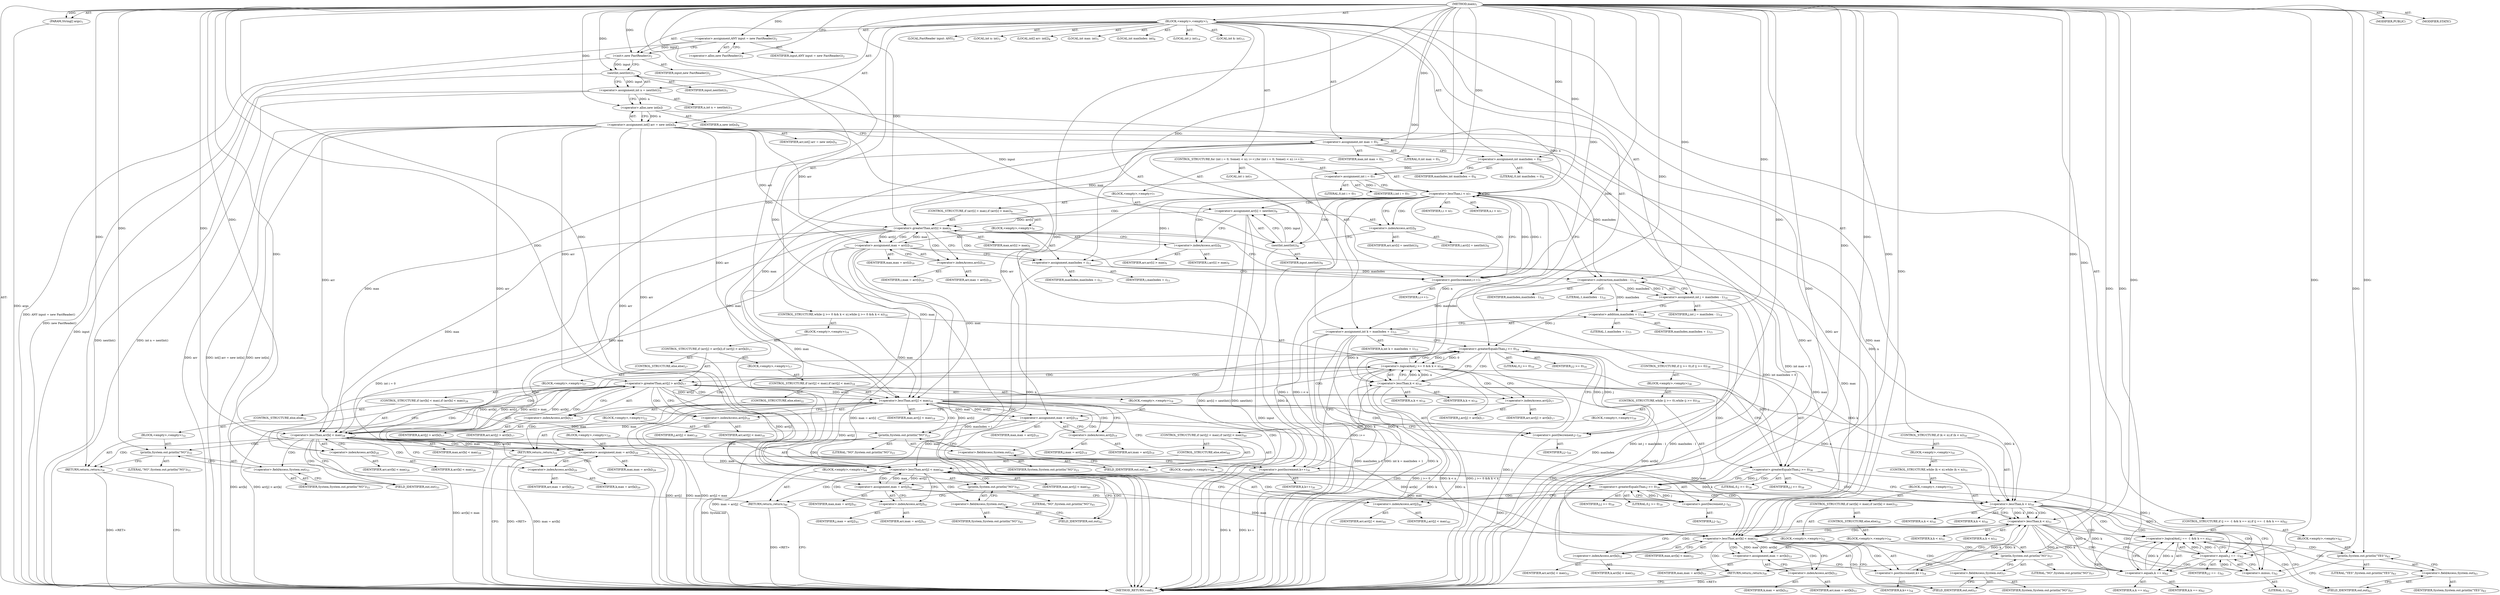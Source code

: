 digraph "main" {  
"19" [label = <(METHOD,main)<SUB>1</SUB>> ]
"20" [label = <(PARAM,String[] args)<SUB>1</SUB>> ]
"21" [label = <(BLOCK,&lt;empty&gt;,&lt;empty&gt;)<SUB>1</SUB>> ]
"4" [label = <(LOCAL,FastReader input: ANY)<SUB>2</SUB>> ]
"22" [label = <(&lt;operator&gt;.assignment,ANY input = new FastReader())<SUB>2</SUB>> ]
"23" [label = <(IDENTIFIER,input,ANY input = new FastReader())<SUB>2</SUB>> ]
"24" [label = <(&lt;operator&gt;.alloc,new FastReader())<SUB>2</SUB>> ]
"25" [label = <(&lt;init&gt;,new FastReader())<SUB>2</SUB>> ]
"3" [label = <(IDENTIFIER,input,new FastReader())<SUB>2</SUB>> ]
"26" [label = <(LOCAL,int n: int)<SUB>3</SUB>> ]
"27" [label = <(&lt;operator&gt;.assignment,int n = nextInt())<SUB>3</SUB>> ]
"28" [label = <(IDENTIFIER,n,int n = nextInt())<SUB>3</SUB>> ]
"29" [label = <(nextInt,nextInt())<SUB>3</SUB>> ]
"30" [label = <(IDENTIFIER,input,nextInt())<SUB>3</SUB>> ]
"31" [label = <(LOCAL,int[] arr: int[])<SUB>4</SUB>> ]
"32" [label = <(&lt;operator&gt;.assignment,int[] arr = new int[n])<SUB>4</SUB>> ]
"33" [label = <(IDENTIFIER,arr,int[] arr = new int[n])<SUB>4</SUB>> ]
"34" [label = <(&lt;operator&gt;.alloc,new int[n])> ]
"35" [label = <(IDENTIFIER,n,new int[n])<SUB>4</SUB>> ]
"36" [label = <(LOCAL,int max: int)<SUB>5</SUB>> ]
"37" [label = <(&lt;operator&gt;.assignment,int max = 0)<SUB>5</SUB>> ]
"38" [label = <(IDENTIFIER,max,int max = 0)<SUB>5</SUB>> ]
"39" [label = <(LITERAL,0,int max = 0)<SUB>5</SUB>> ]
"40" [label = <(LOCAL,int maxIndex: int)<SUB>6</SUB>> ]
"41" [label = <(&lt;operator&gt;.assignment,int maxIndex = 0)<SUB>6</SUB>> ]
"42" [label = <(IDENTIFIER,maxIndex,int maxIndex = 0)<SUB>6</SUB>> ]
"43" [label = <(LITERAL,0,int maxIndex = 0)<SUB>6</SUB>> ]
"44" [label = <(CONTROL_STRUCTURE,for (int i = 0; Some(i &lt; n); i++),for (int i = 0; Some(i &lt; n); i++))<SUB>7</SUB>> ]
"45" [label = <(LOCAL,int i: int)<SUB>7</SUB>> ]
"46" [label = <(&lt;operator&gt;.assignment,int i = 0)<SUB>7</SUB>> ]
"47" [label = <(IDENTIFIER,i,int i = 0)<SUB>7</SUB>> ]
"48" [label = <(LITERAL,0,int i = 0)<SUB>7</SUB>> ]
"49" [label = <(&lt;operator&gt;.lessThan,i &lt; n)<SUB>7</SUB>> ]
"50" [label = <(IDENTIFIER,i,i &lt; n)<SUB>7</SUB>> ]
"51" [label = <(IDENTIFIER,n,i &lt; n)<SUB>7</SUB>> ]
"52" [label = <(&lt;operator&gt;.postIncrement,i++)<SUB>7</SUB>> ]
"53" [label = <(IDENTIFIER,i,i++)<SUB>7</SUB>> ]
"54" [label = <(BLOCK,&lt;empty&gt;,&lt;empty&gt;)<SUB>7</SUB>> ]
"55" [label = <(&lt;operator&gt;.assignment,arr[i] = nextInt())<SUB>8</SUB>> ]
"56" [label = <(&lt;operator&gt;.indexAccess,arr[i])<SUB>8</SUB>> ]
"57" [label = <(IDENTIFIER,arr,arr[i] = nextInt())<SUB>8</SUB>> ]
"58" [label = <(IDENTIFIER,i,arr[i] = nextInt())<SUB>8</SUB>> ]
"59" [label = <(nextInt,nextInt())<SUB>8</SUB>> ]
"60" [label = <(IDENTIFIER,input,nextInt())<SUB>8</SUB>> ]
"61" [label = <(CONTROL_STRUCTURE,if (arr[i] &gt; max),if (arr[i] &gt; max))<SUB>9</SUB>> ]
"62" [label = <(&lt;operator&gt;.greaterThan,arr[i] &gt; max)<SUB>9</SUB>> ]
"63" [label = <(&lt;operator&gt;.indexAccess,arr[i])<SUB>9</SUB>> ]
"64" [label = <(IDENTIFIER,arr,arr[i] &gt; max)<SUB>9</SUB>> ]
"65" [label = <(IDENTIFIER,i,arr[i] &gt; max)<SUB>9</SUB>> ]
"66" [label = <(IDENTIFIER,max,arr[i] &gt; max)<SUB>9</SUB>> ]
"67" [label = <(BLOCK,&lt;empty&gt;,&lt;empty&gt;)<SUB>9</SUB>> ]
"68" [label = <(&lt;operator&gt;.assignment,max = arr[i])<SUB>10</SUB>> ]
"69" [label = <(IDENTIFIER,max,max = arr[i])<SUB>10</SUB>> ]
"70" [label = <(&lt;operator&gt;.indexAccess,arr[i])<SUB>10</SUB>> ]
"71" [label = <(IDENTIFIER,arr,max = arr[i])<SUB>10</SUB>> ]
"72" [label = <(IDENTIFIER,i,max = arr[i])<SUB>10</SUB>> ]
"73" [label = <(&lt;operator&gt;.assignment,maxIndex = i)<SUB>11</SUB>> ]
"74" [label = <(IDENTIFIER,maxIndex,maxIndex = i)<SUB>11</SUB>> ]
"75" [label = <(IDENTIFIER,i,maxIndex = i)<SUB>11</SUB>> ]
"76" [label = <(LOCAL,int j: int)<SUB>14</SUB>> ]
"77" [label = <(&lt;operator&gt;.assignment,int j = maxIndex - 1)<SUB>14</SUB>> ]
"78" [label = <(IDENTIFIER,j,int j = maxIndex - 1)<SUB>14</SUB>> ]
"79" [label = <(&lt;operator&gt;.subtraction,maxIndex - 1)<SUB>14</SUB>> ]
"80" [label = <(IDENTIFIER,maxIndex,maxIndex - 1)<SUB>14</SUB>> ]
"81" [label = <(LITERAL,1,maxIndex - 1)<SUB>14</SUB>> ]
"82" [label = <(LOCAL,int k: int)<SUB>15</SUB>> ]
"83" [label = <(&lt;operator&gt;.assignment,int k = maxIndex + 1)<SUB>15</SUB>> ]
"84" [label = <(IDENTIFIER,k,int k = maxIndex + 1)<SUB>15</SUB>> ]
"85" [label = <(&lt;operator&gt;.addition,maxIndex + 1)<SUB>15</SUB>> ]
"86" [label = <(IDENTIFIER,maxIndex,maxIndex + 1)<SUB>15</SUB>> ]
"87" [label = <(LITERAL,1,maxIndex + 1)<SUB>15</SUB>> ]
"88" [label = <(CONTROL_STRUCTURE,while (j &gt;= 0 &amp;&amp; k &lt; n),while (j &gt;= 0 &amp;&amp; k &lt; n))<SUB>16</SUB>> ]
"89" [label = <(&lt;operator&gt;.logicalAnd,j &gt;= 0 &amp;&amp; k &lt; n)<SUB>16</SUB>> ]
"90" [label = <(&lt;operator&gt;.greaterEqualsThan,j &gt;= 0)<SUB>16</SUB>> ]
"91" [label = <(IDENTIFIER,j,j &gt;= 0)<SUB>16</SUB>> ]
"92" [label = <(LITERAL,0,j &gt;= 0)<SUB>16</SUB>> ]
"93" [label = <(&lt;operator&gt;.lessThan,k &lt; n)<SUB>16</SUB>> ]
"94" [label = <(IDENTIFIER,k,k &lt; n)<SUB>16</SUB>> ]
"95" [label = <(IDENTIFIER,n,k &lt; n)<SUB>16</SUB>> ]
"96" [label = <(BLOCK,&lt;empty&gt;,&lt;empty&gt;)<SUB>16</SUB>> ]
"97" [label = <(CONTROL_STRUCTURE,if (arr[j] &gt; arr[k]),if (arr[j] &gt; arr[k]))<SUB>17</SUB>> ]
"98" [label = <(&lt;operator&gt;.greaterThan,arr[j] &gt; arr[k])<SUB>17</SUB>> ]
"99" [label = <(&lt;operator&gt;.indexAccess,arr[j])<SUB>17</SUB>> ]
"100" [label = <(IDENTIFIER,arr,arr[j] &gt; arr[k])<SUB>17</SUB>> ]
"101" [label = <(IDENTIFIER,j,arr[j] &gt; arr[k])<SUB>17</SUB>> ]
"102" [label = <(&lt;operator&gt;.indexAccess,arr[k])<SUB>17</SUB>> ]
"103" [label = <(IDENTIFIER,arr,arr[j] &gt; arr[k])<SUB>17</SUB>> ]
"104" [label = <(IDENTIFIER,k,arr[j] &gt; arr[k])<SUB>17</SUB>> ]
"105" [label = <(BLOCK,&lt;empty&gt;,&lt;empty&gt;)<SUB>17</SUB>> ]
"106" [label = <(CONTROL_STRUCTURE,if (arr[j] &lt; max),if (arr[j] &lt; max))<SUB>18</SUB>> ]
"107" [label = <(&lt;operator&gt;.lessThan,arr[j] &lt; max)<SUB>18</SUB>> ]
"108" [label = <(&lt;operator&gt;.indexAccess,arr[j])<SUB>18</SUB>> ]
"109" [label = <(IDENTIFIER,arr,arr[j] &lt; max)<SUB>18</SUB>> ]
"110" [label = <(IDENTIFIER,j,arr[j] &lt; max)<SUB>18</SUB>> ]
"111" [label = <(IDENTIFIER,max,arr[j] &lt; max)<SUB>18</SUB>> ]
"112" [label = <(BLOCK,&lt;empty&gt;,&lt;empty&gt;)<SUB>18</SUB>> ]
"113" [label = <(&lt;operator&gt;.assignment,max = arr[j])<SUB>19</SUB>> ]
"114" [label = <(IDENTIFIER,max,max = arr[j])<SUB>19</SUB>> ]
"115" [label = <(&lt;operator&gt;.indexAccess,arr[j])<SUB>19</SUB>> ]
"116" [label = <(IDENTIFIER,arr,max = arr[j])<SUB>19</SUB>> ]
"117" [label = <(IDENTIFIER,j,max = arr[j])<SUB>19</SUB>> ]
"118" [label = <(&lt;operator&gt;.postDecrement,j--)<SUB>20</SUB>> ]
"119" [label = <(IDENTIFIER,j,j--)<SUB>20</SUB>> ]
"120" [label = <(CONTROL_STRUCTURE,else,else)<SUB>22</SUB>> ]
"121" [label = <(BLOCK,&lt;empty&gt;,&lt;empty&gt;)<SUB>22</SUB>> ]
"122" [label = <(println,System.out.println(&quot;NO&quot;))<SUB>23</SUB>> ]
"123" [label = <(&lt;operator&gt;.fieldAccess,System.out)<SUB>23</SUB>> ]
"124" [label = <(IDENTIFIER,System,System.out.println(&quot;NO&quot;))<SUB>23</SUB>> ]
"125" [label = <(FIELD_IDENTIFIER,out,out)<SUB>23</SUB>> ]
"126" [label = <(LITERAL,&quot;NO&quot;,System.out.println(&quot;NO&quot;))<SUB>23</SUB>> ]
"127" [label = <(RETURN,return;,return;)<SUB>24</SUB>> ]
"128" [label = <(CONTROL_STRUCTURE,else,else)<SUB>27</SUB>> ]
"129" [label = <(BLOCK,&lt;empty&gt;,&lt;empty&gt;)<SUB>27</SUB>> ]
"130" [label = <(CONTROL_STRUCTURE,if (arr[k] &lt; max),if (arr[k] &lt; max))<SUB>28</SUB>> ]
"131" [label = <(&lt;operator&gt;.lessThan,arr[k] &lt; max)<SUB>28</SUB>> ]
"132" [label = <(&lt;operator&gt;.indexAccess,arr[k])<SUB>28</SUB>> ]
"133" [label = <(IDENTIFIER,arr,arr[k] &lt; max)<SUB>28</SUB>> ]
"134" [label = <(IDENTIFIER,k,arr[k] &lt; max)<SUB>28</SUB>> ]
"135" [label = <(IDENTIFIER,max,arr[k] &lt; max)<SUB>28</SUB>> ]
"136" [label = <(BLOCK,&lt;empty&gt;,&lt;empty&gt;)<SUB>28</SUB>> ]
"137" [label = <(&lt;operator&gt;.assignment,max = arr[k])<SUB>29</SUB>> ]
"138" [label = <(IDENTIFIER,max,max = arr[k])<SUB>29</SUB>> ]
"139" [label = <(&lt;operator&gt;.indexAccess,arr[k])<SUB>29</SUB>> ]
"140" [label = <(IDENTIFIER,arr,max = arr[k])<SUB>29</SUB>> ]
"141" [label = <(IDENTIFIER,k,max = arr[k])<SUB>29</SUB>> ]
"142" [label = <(&lt;operator&gt;.postIncrement,k++)<SUB>30</SUB>> ]
"143" [label = <(IDENTIFIER,k,k++)<SUB>30</SUB>> ]
"144" [label = <(CONTROL_STRUCTURE,else,else)<SUB>32</SUB>> ]
"145" [label = <(BLOCK,&lt;empty&gt;,&lt;empty&gt;)<SUB>32</SUB>> ]
"146" [label = <(println,System.out.println(&quot;NO&quot;))<SUB>33</SUB>> ]
"147" [label = <(&lt;operator&gt;.fieldAccess,System.out)<SUB>33</SUB>> ]
"148" [label = <(IDENTIFIER,System,System.out.println(&quot;NO&quot;))<SUB>33</SUB>> ]
"149" [label = <(FIELD_IDENTIFIER,out,out)<SUB>33</SUB>> ]
"150" [label = <(LITERAL,&quot;NO&quot;,System.out.println(&quot;NO&quot;))<SUB>33</SUB>> ]
"151" [label = <(RETURN,return;,return;)<SUB>34</SUB>> ]
"152" [label = <(CONTROL_STRUCTURE,if (j &gt;= 0),if (j &gt;= 0))<SUB>38</SUB>> ]
"153" [label = <(&lt;operator&gt;.greaterEqualsThan,j &gt;= 0)<SUB>38</SUB>> ]
"154" [label = <(IDENTIFIER,j,j &gt;= 0)<SUB>38</SUB>> ]
"155" [label = <(LITERAL,0,j &gt;= 0)<SUB>38</SUB>> ]
"156" [label = <(BLOCK,&lt;empty&gt;,&lt;empty&gt;)<SUB>38</SUB>> ]
"157" [label = <(CONTROL_STRUCTURE,while (j &gt;= 0),while (j &gt;= 0))<SUB>39</SUB>> ]
"158" [label = <(&lt;operator&gt;.greaterEqualsThan,j &gt;= 0)<SUB>39</SUB>> ]
"159" [label = <(IDENTIFIER,j,j &gt;= 0)<SUB>39</SUB>> ]
"160" [label = <(LITERAL,0,j &gt;= 0)<SUB>39</SUB>> ]
"161" [label = <(BLOCK,&lt;empty&gt;,&lt;empty&gt;)<SUB>39</SUB>> ]
"162" [label = <(CONTROL_STRUCTURE,if (arr[j] &lt; max),if (arr[j] &lt; max))<SUB>40</SUB>> ]
"163" [label = <(&lt;operator&gt;.lessThan,arr[j] &lt; max)<SUB>40</SUB>> ]
"164" [label = <(&lt;operator&gt;.indexAccess,arr[j])<SUB>40</SUB>> ]
"165" [label = <(IDENTIFIER,arr,arr[j] &lt; max)<SUB>40</SUB>> ]
"166" [label = <(IDENTIFIER,j,arr[j] &lt; max)<SUB>40</SUB>> ]
"167" [label = <(IDENTIFIER,max,arr[j] &lt; max)<SUB>40</SUB>> ]
"168" [label = <(BLOCK,&lt;empty&gt;,&lt;empty&gt;)<SUB>40</SUB>> ]
"169" [label = <(&lt;operator&gt;.assignment,max = arr[j])<SUB>41</SUB>> ]
"170" [label = <(IDENTIFIER,max,max = arr[j])<SUB>41</SUB>> ]
"171" [label = <(&lt;operator&gt;.indexAccess,arr[j])<SUB>41</SUB>> ]
"172" [label = <(IDENTIFIER,arr,max = arr[j])<SUB>41</SUB>> ]
"173" [label = <(IDENTIFIER,j,max = arr[j])<SUB>41</SUB>> ]
"174" [label = <(&lt;operator&gt;.postDecrement,j--)<SUB>42</SUB>> ]
"175" [label = <(IDENTIFIER,j,j--)<SUB>42</SUB>> ]
"176" [label = <(CONTROL_STRUCTURE,else,else)<SUB>44</SUB>> ]
"177" [label = <(BLOCK,&lt;empty&gt;,&lt;empty&gt;)<SUB>44</SUB>> ]
"178" [label = <(println,System.out.println(&quot;NO&quot;))<SUB>45</SUB>> ]
"179" [label = <(&lt;operator&gt;.fieldAccess,System.out)<SUB>45</SUB>> ]
"180" [label = <(IDENTIFIER,System,System.out.println(&quot;NO&quot;))<SUB>45</SUB>> ]
"181" [label = <(FIELD_IDENTIFIER,out,out)<SUB>45</SUB>> ]
"182" [label = <(LITERAL,&quot;NO&quot;,System.out.println(&quot;NO&quot;))<SUB>45</SUB>> ]
"183" [label = <(RETURN,return;,return;)<SUB>46</SUB>> ]
"184" [label = <(CONTROL_STRUCTURE,if (k &lt; n),if (k &lt; n))<SUB>50</SUB>> ]
"185" [label = <(&lt;operator&gt;.lessThan,k &lt; n)<SUB>50</SUB>> ]
"186" [label = <(IDENTIFIER,k,k &lt; n)<SUB>50</SUB>> ]
"187" [label = <(IDENTIFIER,n,k &lt; n)<SUB>50</SUB>> ]
"188" [label = <(BLOCK,&lt;empty&gt;,&lt;empty&gt;)<SUB>50</SUB>> ]
"189" [label = <(CONTROL_STRUCTURE,while (k &lt; n),while (k &lt; n))<SUB>51</SUB>> ]
"190" [label = <(&lt;operator&gt;.lessThan,k &lt; n)<SUB>51</SUB>> ]
"191" [label = <(IDENTIFIER,k,k &lt; n)<SUB>51</SUB>> ]
"192" [label = <(IDENTIFIER,n,k &lt; n)<SUB>51</SUB>> ]
"193" [label = <(BLOCK,&lt;empty&gt;,&lt;empty&gt;)<SUB>51</SUB>> ]
"194" [label = <(CONTROL_STRUCTURE,if (arr[k] &lt; max),if (arr[k] &lt; max))<SUB>52</SUB>> ]
"195" [label = <(&lt;operator&gt;.lessThan,arr[k] &lt; max)<SUB>52</SUB>> ]
"196" [label = <(&lt;operator&gt;.indexAccess,arr[k])<SUB>52</SUB>> ]
"197" [label = <(IDENTIFIER,arr,arr[k] &lt; max)<SUB>52</SUB>> ]
"198" [label = <(IDENTIFIER,k,arr[k] &lt; max)<SUB>52</SUB>> ]
"199" [label = <(IDENTIFIER,max,arr[k] &lt; max)<SUB>52</SUB>> ]
"200" [label = <(BLOCK,&lt;empty&gt;,&lt;empty&gt;)<SUB>52</SUB>> ]
"201" [label = <(&lt;operator&gt;.assignment,max = arr[k])<SUB>53</SUB>> ]
"202" [label = <(IDENTIFIER,max,max = arr[k])<SUB>53</SUB>> ]
"203" [label = <(&lt;operator&gt;.indexAccess,arr[k])<SUB>53</SUB>> ]
"204" [label = <(IDENTIFIER,arr,max = arr[k])<SUB>53</SUB>> ]
"205" [label = <(IDENTIFIER,k,max = arr[k])<SUB>53</SUB>> ]
"206" [label = <(&lt;operator&gt;.postIncrement,k++)<SUB>54</SUB>> ]
"207" [label = <(IDENTIFIER,k,k++)<SUB>54</SUB>> ]
"208" [label = <(CONTROL_STRUCTURE,else,else)<SUB>56</SUB>> ]
"209" [label = <(BLOCK,&lt;empty&gt;,&lt;empty&gt;)<SUB>56</SUB>> ]
"210" [label = <(println,System.out.println(&quot;NO&quot;))<SUB>57</SUB>> ]
"211" [label = <(&lt;operator&gt;.fieldAccess,System.out)<SUB>57</SUB>> ]
"212" [label = <(IDENTIFIER,System,System.out.println(&quot;NO&quot;))<SUB>57</SUB>> ]
"213" [label = <(FIELD_IDENTIFIER,out,out)<SUB>57</SUB>> ]
"214" [label = <(LITERAL,&quot;NO&quot;,System.out.println(&quot;NO&quot;))<SUB>57</SUB>> ]
"215" [label = <(RETURN,return;,return;)<SUB>58</SUB>> ]
"216" [label = <(CONTROL_STRUCTURE,if (j == -1 &amp;&amp; k == n),if (j == -1 &amp;&amp; k == n))<SUB>62</SUB>> ]
"217" [label = <(&lt;operator&gt;.logicalAnd,j == -1 &amp;&amp; k == n)<SUB>62</SUB>> ]
"218" [label = <(&lt;operator&gt;.equals,j == -1)<SUB>62</SUB>> ]
"219" [label = <(IDENTIFIER,j,j == -1)<SUB>62</SUB>> ]
"220" [label = <(&lt;operator&gt;.minus,-1)<SUB>62</SUB>> ]
"221" [label = <(LITERAL,1,-1)<SUB>62</SUB>> ]
"222" [label = <(&lt;operator&gt;.equals,k == n)<SUB>62</SUB>> ]
"223" [label = <(IDENTIFIER,k,k == n)<SUB>62</SUB>> ]
"224" [label = <(IDENTIFIER,n,k == n)<SUB>62</SUB>> ]
"225" [label = <(BLOCK,&lt;empty&gt;,&lt;empty&gt;)<SUB>62</SUB>> ]
"226" [label = <(println,System.out.println(&quot;YES&quot;))<SUB>63</SUB>> ]
"227" [label = <(&lt;operator&gt;.fieldAccess,System.out)<SUB>63</SUB>> ]
"228" [label = <(IDENTIFIER,System,System.out.println(&quot;YES&quot;))<SUB>63</SUB>> ]
"229" [label = <(FIELD_IDENTIFIER,out,out)<SUB>63</SUB>> ]
"230" [label = <(LITERAL,&quot;YES&quot;,System.out.println(&quot;YES&quot;))<SUB>63</SUB>> ]
"231" [label = <(MODIFIER,PUBLIC)> ]
"232" [label = <(MODIFIER,STATIC)> ]
"233" [label = <(METHOD_RETURN,void)<SUB>1</SUB>> ]
  "19" -> "20"  [ label = "AST: "] 
  "19" -> "21"  [ label = "AST: "] 
  "19" -> "231"  [ label = "AST: "] 
  "19" -> "232"  [ label = "AST: "] 
  "19" -> "233"  [ label = "AST: "] 
  "21" -> "4"  [ label = "AST: "] 
  "21" -> "22"  [ label = "AST: "] 
  "21" -> "25"  [ label = "AST: "] 
  "21" -> "26"  [ label = "AST: "] 
  "21" -> "27"  [ label = "AST: "] 
  "21" -> "31"  [ label = "AST: "] 
  "21" -> "32"  [ label = "AST: "] 
  "21" -> "36"  [ label = "AST: "] 
  "21" -> "37"  [ label = "AST: "] 
  "21" -> "40"  [ label = "AST: "] 
  "21" -> "41"  [ label = "AST: "] 
  "21" -> "44"  [ label = "AST: "] 
  "21" -> "76"  [ label = "AST: "] 
  "21" -> "77"  [ label = "AST: "] 
  "21" -> "82"  [ label = "AST: "] 
  "21" -> "83"  [ label = "AST: "] 
  "21" -> "88"  [ label = "AST: "] 
  "21" -> "152"  [ label = "AST: "] 
  "21" -> "184"  [ label = "AST: "] 
  "21" -> "216"  [ label = "AST: "] 
  "22" -> "23"  [ label = "AST: "] 
  "22" -> "24"  [ label = "AST: "] 
  "25" -> "3"  [ label = "AST: "] 
  "27" -> "28"  [ label = "AST: "] 
  "27" -> "29"  [ label = "AST: "] 
  "29" -> "30"  [ label = "AST: "] 
  "32" -> "33"  [ label = "AST: "] 
  "32" -> "34"  [ label = "AST: "] 
  "34" -> "35"  [ label = "AST: "] 
  "37" -> "38"  [ label = "AST: "] 
  "37" -> "39"  [ label = "AST: "] 
  "41" -> "42"  [ label = "AST: "] 
  "41" -> "43"  [ label = "AST: "] 
  "44" -> "45"  [ label = "AST: "] 
  "44" -> "46"  [ label = "AST: "] 
  "44" -> "49"  [ label = "AST: "] 
  "44" -> "52"  [ label = "AST: "] 
  "44" -> "54"  [ label = "AST: "] 
  "46" -> "47"  [ label = "AST: "] 
  "46" -> "48"  [ label = "AST: "] 
  "49" -> "50"  [ label = "AST: "] 
  "49" -> "51"  [ label = "AST: "] 
  "52" -> "53"  [ label = "AST: "] 
  "54" -> "55"  [ label = "AST: "] 
  "54" -> "61"  [ label = "AST: "] 
  "55" -> "56"  [ label = "AST: "] 
  "55" -> "59"  [ label = "AST: "] 
  "56" -> "57"  [ label = "AST: "] 
  "56" -> "58"  [ label = "AST: "] 
  "59" -> "60"  [ label = "AST: "] 
  "61" -> "62"  [ label = "AST: "] 
  "61" -> "67"  [ label = "AST: "] 
  "62" -> "63"  [ label = "AST: "] 
  "62" -> "66"  [ label = "AST: "] 
  "63" -> "64"  [ label = "AST: "] 
  "63" -> "65"  [ label = "AST: "] 
  "67" -> "68"  [ label = "AST: "] 
  "67" -> "73"  [ label = "AST: "] 
  "68" -> "69"  [ label = "AST: "] 
  "68" -> "70"  [ label = "AST: "] 
  "70" -> "71"  [ label = "AST: "] 
  "70" -> "72"  [ label = "AST: "] 
  "73" -> "74"  [ label = "AST: "] 
  "73" -> "75"  [ label = "AST: "] 
  "77" -> "78"  [ label = "AST: "] 
  "77" -> "79"  [ label = "AST: "] 
  "79" -> "80"  [ label = "AST: "] 
  "79" -> "81"  [ label = "AST: "] 
  "83" -> "84"  [ label = "AST: "] 
  "83" -> "85"  [ label = "AST: "] 
  "85" -> "86"  [ label = "AST: "] 
  "85" -> "87"  [ label = "AST: "] 
  "88" -> "89"  [ label = "AST: "] 
  "88" -> "96"  [ label = "AST: "] 
  "89" -> "90"  [ label = "AST: "] 
  "89" -> "93"  [ label = "AST: "] 
  "90" -> "91"  [ label = "AST: "] 
  "90" -> "92"  [ label = "AST: "] 
  "93" -> "94"  [ label = "AST: "] 
  "93" -> "95"  [ label = "AST: "] 
  "96" -> "97"  [ label = "AST: "] 
  "97" -> "98"  [ label = "AST: "] 
  "97" -> "105"  [ label = "AST: "] 
  "97" -> "128"  [ label = "AST: "] 
  "98" -> "99"  [ label = "AST: "] 
  "98" -> "102"  [ label = "AST: "] 
  "99" -> "100"  [ label = "AST: "] 
  "99" -> "101"  [ label = "AST: "] 
  "102" -> "103"  [ label = "AST: "] 
  "102" -> "104"  [ label = "AST: "] 
  "105" -> "106"  [ label = "AST: "] 
  "106" -> "107"  [ label = "AST: "] 
  "106" -> "112"  [ label = "AST: "] 
  "106" -> "120"  [ label = "AST: "] 
  "107" -> "108"  [ label = "AST: "] 
  "107" -> "111"  [ label = "AST: "] 
  "108" -> "109"  [ label = "AST: "] 
  "108" -> "110"  [ label = "AST: "] 
  "112" -> "113"  [ label = "AST: "] 
  "112" -> "118"  [ label = "AST: "] 
  "113" -> "114"  [ label = "AST: "] 
  "113" -> "115"  [ label = "AST: "] 
  "115" -> "116"  [ label = "AST: "] 
  "115" -> "117"  [ label = "AST: "] 
  "118" -> "119"  [ label = "AST: "] 
  "120" -> "121"  [ label = "AST: "] 
  "121" -> "122"  [ label = "AST: "] 
  "121" -> "127"  [ label = "AST: "] 
  "122" -> "123"  [ label = "AST: "] 
  "122" -> "126"  [ label = "AST: "] 
  "123" -> "124"  [ label = "AST: "] 
  "123" -> "125"  [ label = "AST: "] 
  "128" -> "129"  [ label = "AST: "] 
  "129" -> "130"  [ label = "AST: "] 
  "130" -> "131"  [ label = "AST: "] 
  "130" -> "136"  [ label = "AST: "] 
  "130" -> "144"  [ label = "AST: "] 
  "131" -> "132"  [ label = "AST: "] 
  "131" -> "135"  [ label = "AST: "] 
  "132" -> "133"  [ label = "AST: "] 
  "132" -> "134"  [ label = "AST: "] 
  "136" -> "137"  [ label = "AST: "] 
  "136" -> "142"  [ label = "AST: "] 
  "137" -> "138"  [ label = "AST: "] 
  "137" -> "139"  [ label = "AST: "] 
  "139" -> "140"  [ label = "AST: "] 
  "139" -> "141"  [ label = "AST: "] 
  "142" -> "143"  [ label = "AST: "] 
  "144" -> "145"  [ label = "AST: "] 
  "145" -> "146"  [ label = "AST: "] 
  "145" -> "151"  [ label = "AST: "] 
  "146" -> "147"  [ label = "AST: "] 
  "146" -> "150"  [ label = "AST: "] 
  "147" -> "148"  [ label = "AST: "] 
  "147" -> "149"  [ label = "AST: "] 
  "152" -> "153"  [ label = "AST: "] 
  "152" -> "156"  [ label = "AST: "] 
  "153" -> "154"  [ label = "AST: "] 
  "153" -> "155"  [ label = "AST: "] 
  "156" -> "157"  [ label = "AST: "] 
  "157" -> "158"  [ label = "AST: "] 
  "157" -> "161"  [ label = "AST: "] 
  "158" -> "159"  [ label = "AST: "] 
  "158" -> "160"  [ label = "AST: "] 
  "161" -> "162"  [ label = "AST: "] 
  "162" -> "163"  [ label = "AST: "] 
  "162" -> "168"  [ label = "AST: "] 
  "162" -> "176"  [ label = "AST: "] 
  "163" -> "164"  [ label = "AST: "] 
  "163" -> "167"  [ label = "AST: "] 
  "164" -> "165"  [ label = "AST: "] 
  "164" -> "166"  [ label = "AST: "] 
  "168" -> "169"  [ label = "AST: "] 
  "168" -> "174"  [ label = "AST: "] 
  "169" -> "170"  [ label = "AST: "] 
  "169" -> "171"  [ label = "AST: "] 
  "171" -> "172"  [ label = "AST: "] 
  "171" -> "173"  [ label = "AST: "] 
  "174" -> "175"  [ label = "AST: "] 
  "176" -> "177"  [ label = "AST: "] 
  "177" -> "178"  [ label = "AST: "] 
  "177" -> "183"  [ label = "AST: "] 
  "178" -> "179"  [ label = "AST: "] 
  "178" -> "182"  [ label = "AST: "] 
  "179" -> "180"  [ label = "AST: "] 
  "179" -> "181"  [ label = "AST: "] 
  "184" -> "185"  [ label = "AST: "] 
  "184" -> "188"  [ label = "AST: "] 
  "185" -> "186"  [ label = "AST: "] 
  "185" -> "187"  [ label = "AST: "] 
  "188" -> "189"  [ label = "AST: "] 
  "189" -> "190"  [ label = "AST: "] 
  "189" -> "193"  [ label = "AST: "] 
  "190" -> "191"  [ label = "AST: "] 
  "190" -> "192"  [ label = "AST: "] 
  "193" -> "194"  [ label = "AST: "] 
  "194" -> "195"  [ label = "AST: "] 
  "194" -> "200"  [ label = "AST: "] 
  "194" -> "208"  [ label = "AST: "] 
  "195" -> "196"  [ label = "AST: "] 
  "195" -> "199"  [ label = "AST: "] 
  "196" -> "197"  [ label = "AST: "] 
  "196" -> "198"  [ label = "AST: "] 
  "200" -> "201"  [ label = "AST: "] 
  "200" -> "206"  [ label = "AST: "] 
  "201" -> "202"  [ label = "AST: "] 
  "201" -> "203"  [ label = "AST: "] 
  "203" -> "204"  [ label = "AST: "] 
  "203" -> "205"  [ label = "AST: "] 
  "206" -> "207"  [ label = "AST: "] 
  "208" -> "209"  [ label = "AST: "] 
  "209" -> "210"  [ label = "AST: "] 
  "209" -> "215"  [ label = "AST: "] 
  "210" -> "211"  [ label = "AST: "] 
  "210" -> "214"  [ label = "AST: "] 
  "211" -> "212"  [ label = "AST: "] 
  "211" -> "213"  [ label = "AST: "] 
  "216" -> "217"  [ label = "AST: "] 
  "216" -> "225"  [ label = "AST: "] 
  "217" -> "218"  [ label = "AST: "] 
  "217" -> "222"  [ label = "AST: "] 
  "218" -> "219"  [ label = "AST: "] 
  "218" -> "220"  [ label = "AST: "] 
  "220" -> "221"  [ label = "AST: "] 
  "222" -> "223"  [ label = "AST: "] 
  "222" -> "224"  [ label = "AST: "] 
  "225" -> "226"  [ label = "AST: "] 
  "226" -> "227"  [ label = "AST: "] 
  "226" -> "230"  [ label = "AST: "] 
  "227" -> "228"  [ label = "AST: "] 
  "227" -> "229"  [ label = "AST: "] 
  "22" -> "25"  [ label = "CFG: "] 
  "25" -> "29"  [ label = "CFG: "] 
  "27" -> "34"  [ label = "CFG: "] 
  "32" -> "37"  [ label = "CFG: "] 
  "37" -> "41"  [ label = "CFG: "] 
  "41" -> "46"  [ label = "CFG: "] 
  "77" -> "85"  [ label = "CFG: "] 
  "83" -> "90"  [ label = "CFG: "] 
  "24" -> "22"  [ label = "CFG: "] 
  "29" -> "27"  [ label = "CFG: "] 
  "34" -> "32"  [ label = "CFG: "] 
  "46" -> "49"  [ label = "CFG: "] 
  "49" -> "56"  [ label = "CFG: "] 
  "49" -> "79"  [ label = "CFG: "] 
  "52" -> "49"  [ label = "CFG: "] 
  "79" -> "77"  [ label = "CFG: "] 
  "85" -> "83"  [ label = "CFG: "] 
  "89" -> "99"  [ label = "CFG: "] 
  "89" -> "153"  [ label = "CFG: "] 
  "153" -> "158"  [ label = "CFG: "] 
  "153" -> "185"  [ label = "CFG: "] 
  "185" -> "190"  [ label = "CFG: "] 
  "185" -> "220"  [ label = "CFG: "] 
  "217" -> "233"  [ label = "CFG: "] 
  "217" -> "229"  [ label = "CFG: "] 
  "55" -> "63"  [ label = "CFG: "] 
  "90" -> "89"  [ label = "CFG: "] 
  "90" -> "93"  [ label = "CFG: "] 
  "93" -> "89"  [ label = "CFG: "] 
  "218" -> "217"  [ label = "CFG: "] 
  "218" -> "222"  [ label = "CFG: "] 
  "222" -> "217"  [ label = "CFG: "] 
  "226" -> "233"  [ label = "CFG: "] 
  "56" -> "59"  [ label = "CFG: "] 
  "59" -> "55"  [ label = "CFG: "] 
  "62" -> "70"  [ label = "CFG: "] 
  "62" -> "52"  [ label = "CFG: "] 
  "98" -> "108"  [ label = "CFG: "] 
  "98" -> "132"  [ label = "CFG: "] 
  "158" -> "164"  [ label = "CFG: "] 
  "158" -> "185"  [ label = "CFG: "] 
  "190" -> "196"  [ label = "CFG: "] 
  "190" -> "220"  [ label = "CFG: "] 
  "220" -> "218"  [ label = "CFG: "] 
  "227" -> "226"  [ label = "CFG: "] 
  "63" -> "62"  [ label = "CFG: "] 
  "68" -> "73"  [ label = "CFG: "] 
  "73" -> "52"  [ label = "CFG: "] 
  "99" -> "102"  [ label = "CFG: "] 
  "102" -> "98"  [ label = "CFG: "] 
  "229" -> "227"  [ label = "CFG: "] 
  "70" -> "68"  [ label = "CFG: "] 
  "107" -> "115"  [ label = "CFG: "] 
  "107" -> "125"  [ label = "CFG: "] 
  "163" -> "171"  [ label = "CFG: "] 
  "163" -> "181"  [ label = "CFG: "] 
  "195" -> "203"  [ label = "CFG: "] 
  "195" -> "213"  [ label = "CFG: "] 
  "108" -> "107"  [ label = "CFG: "] 
  "113" -> "118"  [ label = "CFG: "] 
  "118" -> "90"  [ label = "CFG: "] 
  "131" -> "139"  [ label = "CFG: "] 
  "131" -> "149"  [ label = "CFG: "] 
  "164" -> "163"  [ label = "CFG: "] 
  "169" -> "174"  [ label = "CFG: "] 
  "174" -> "158"  [ label = "CFG: "] 
  "196" -> "195"  [ label = "CFG: "] 
  "201" -> "206"  [ label = "CFG: "] 
  "206" -> "190"  [ label = "CFG: "] 
  "115" -> "113"  [ label = "CFG: "] 
  "122" -> "127"  [ label = "CFG: "] 
  "127" -> "233"  [ label = "CFG: "] 
  "132" -> "131"  [ label = "CFG: "] 
  "137" -> "142"  [ label = "CFG: "] 
  "142" -> "90"  [ label = "CFG: "] 
  "171" -> "169"  [ label = "CFG: "] 
  "178" -> "183"  [ label = "CFG: "] 
  "183" -> "233"  [ label = "CFG: "] 
  "203" -> "201"  [ label = "CFG: "] 
  "210" -> "215"  [ label = "CFG: "] 
  "215" -> "233"  [ label = "CFG: "] 
  "123" -> "122"  [ label = "CFG: "] 
  "139" -> "137"  [ label = "CFG: "] 
  "146" -> "151"  [ label = "CFG: "] 
  "151" -> "233"  [ label = "CFG: "] 
  "179" -> "178"  [ label = "CFG: "] 
  "211" -> "210"  [ label = "CFG: "] 
  "125" -> "123"  [ label = "CFG: "] 
  "147" -> "146"  [ label = "CFG: "] 
  "181" -> "179"  [ label = "CFG: "] 
  "213" -> "211"  [ label = "CFG: "] 
  "149" -> "147"  [ label = "CFG: "] 
  "19" -> "24"  [ label = "CFG: "] 
  "127" -> "233"  [ label = "DDG: &lt;RET&gt;"] 
  "151" -> "233"  [ label = "DDG: &lt;RET&gt;"] 
  "183" -> "233"  [ label = "DDG: &lt;RET&gt;"] 
  "215" -> "233"  [ label = "DDG: &lt;RET&gt;"] 
  "20" -> "233"  [ label = "DDG: args"] 
  "22" -> "233"  [ label = "DDG: ANY input = new FastReader()"] 
  "25" -> "233"  [ label = "DDG: new FastReader()"] 
  "29" -> "233"  [ label = "DDG: input"] 
  "27" -> "233"  [ label = "DDG: nextInt()"] 
  "27" -> "233"  [ label = "DDG: int n = nextInt()"] 
  "32" -> "233"  [ label = "DDG: arr"] 
  "32" -> "233"  [ label = "DDG: new int[n]"] 
  "32" -> "233"  [ label = "DDG: int[] arr = new int[n]"] 
  "37" -> "233"  [ label = "DDG: int max = 0"] 
  "41" -> "233"  [ label = "DDG: int maxIndex = 0"] 
  "46" -> "233"  [ label = "DDG: int i = 0"] 
  "49" -> "233"  [ label = "DDG: i"] 
  "49" -> "233"  [ label = "DDG: n"] 
  "49" -> "233"  [ label = "DDG: i &lt; n"] 
  "77" -> "233"  [ label = "DDG: maxIndex - 1"] 
  "77" -> "233"  [ label = "DDG: int j = maxIndex - 1"] 
  "83" -> "233"  [ label = "DDG: k"] 
  "85" -> "233"  [ label = "DDG: maxIndex"] 
  "83" -> "233"  [ label = "DDG: maxIndex + 1"] 
  "83" -> "233"  [ label = "DDG: int k = maxIndex + 1"] 
  "90" -> "233"  [ label = "DDG: j"] 
  "89" -> "233"  [ label = "DDG: j &gt;= 0"] 
  "93" -> "233"  [ label = "DDG: k"] 
  "93" -> "233"  [ label = "DDG: n"] 
  "89" -> "233"  [ label = "DDG: k &lt; n"] 
  "89" -> "233"  [ label = "DDG: j &gt;= 0 &amp;&amp; k &lt; n"] 
  "98" -> "233"  [ label = "DDG: arr[k]"] 
  "98" -> "233"  [ label = "DDG: arr[j] &gt; arr[k]"] 
  "131" -> "233"  [ label = "DDG: arr[k] &lt; max"] 
  "137" -> "233"  [ label = "DDG: max = arr[k]"] 
  "142" -> "233"  [ label = "DDG: k"] 
  "142" -> "233"  [ label = "DDG: k++"] 
  "107" -> "233"  [ label = "DDG: arr[j]"] 
  "107" -> "233"  [ label = "DDG: max"] 
  "107" -> "233"  [ label = "DDG: arr[j] &lt; max"] 
  "122" -> "233"  [ label = "DDG: System.out"] 
  "113" -> "233"  [ label = "DDG: max = arr[j]"] 
  "118" -> "233"  [ label = "DDG: j--"] 
  "59" -> "233"  [ label = "DDG: input"] 
  "55" -> "233"  [ label = "DDG: nextInt()"] 
  "55" -> "233"  [ label = "DDG: arr[i] = nextInt()"] 
  "62" -> "233"  [ label = "DDG: arr[i]"] 
  "62" -> "233"  [ label = "DDG: arr[i] &gt; max"] 
  "68" -> "233"  [ label = "DDG: arr[i]"] 
  "68" -> "233"  [ label = "DDG: max = arr[i]"] 
  "73" -> "233"  [ label = "DDG: maxIndex = i"] 
  "52" -> "233"  [ label = "DDG: i++"] 
  "19" -> "20"  [ label = "DDG: "] 
  "19" -> "22"  [ label = "DDG: "] 
  "29" -> "27"  [ label = "DDG: input"] 
  "34" -> "32"  [ label = "DDG: n"] 
  "19" -> "37"  [ label = "DDG: "] 
  "19" -> "41"  [ label = "DDG: "] 
  "79" -> "77"  [ label = "DDG: maxIndex"] 
  "79" -> "77"  [ label = "DDG: 1"] 
  "79" -> "83"  [ label = "DDG: maxIndex"] 
  "19" -> "83"  [ label = "DDG: "] 
  "22" -> "25"  [ label = "DDG: input"] 
  "19" -> "25"  [ label = "DDG: "] 
  "19" -> "46"  [ label = "DDG: "] 
  "25" -> "29"  [ label = "DDG: input"] 
  "19" -> "29"  [ label = "DDG: "] 
  "27" -> "34"  [ label = "DDG: n"] 
  "19" -> "34"  [ label = "DDG: "] 
  "46" -> "49"  [ label = "DDG: i"] 
  "52" -> "49"  [ label = "DDG: i"] 
  "19" -> "49"  [ label = "DDG: "] 
  "34" -> "49"  [ label = "DDG: n"] 
  "49" -> "52"  [ label = "DDG: i"] 
  "19" -> "52"  [ label = "DDG: "] 
  "59" -> "55"  [ label = "DDG: input"] 
  "41" -> "79"  [ label = "DDG: maxIndex"] 
  "73" -> "79"  [ label = "DDG: maxIndex"] 
  "19" -> "79"  [ label = "DDG: "] 
  "79" -> "85"  [ label = "DDG: maxIndex"] 
  "19" -> "85"  [ label = "DDG: "] 
  "90" -> "89"  [ label = "DDG: j"] 
  "90" -> "89"  [ label = "DDG: 0"] 
  "93" -> "89"  [ label = "DDG: k"] 
  "93" -> "89"  [ label = "DDG: n"] 
  "90" -> "153"  [ label = "DDG: j"] 
  "19" -> "153"  [ label = "DDG: "] 
  "83" -> "185"  [ label = "DDG: k"] 
  "93" -> "185"  [ label = "DDG: k"] 
  "142" -> "185"  [ label = "DDG: k"] 
  "19" -> "185"  [ label = "DDG: "] 
  "49" -> "185"  [ label = "DDG: n"] 
  "93" -> "185"  [ label = "DDG: n"] 
  "218" -> "217"  [ label = "DDG: j"] 
  "218" -> "217"  [ label = "DDG: -1"] 
  "222" -> "217"  [ label = "DDG: k"] 
  "222" -> "217"  [ label = "DDG: n"] 
  "77" -> "90"  [ label = "DDG: j"] 
  "118" -> "90"  [ label = "DDG: j"] 
  "19" -> "90"  [ label = "DDG: "] 
  "83" -> "93"  [ label = "DDG: k"] 
  "142" -> "93"  [ label = "DDG: k"] 
  "19" -> "93"  [ label = "DDG: "] 
  "49" -> "93"  [ label = "DDG: n"] 
  "153" -> "218"  [ label = "DDG: j"] 
  "158" -> "218"  [ label = "DDG: j"] 
  "19" -> "218"  [ label = "DDG: "] 
  "220" -> "218"  [ label = "DDG: 1"] 
  "185" -> "222"  [ label = "DDG: k"] 
  "190" -> "222"  [ label = "DDG: k"] 
  "19" -> "222"  [ label = "DDG: "] 
  "185" -> "222"  [ label = "DDG: n"] 
  "190" -> "222"  [ label = "DDG: n"] 
  "19" -> "226"  [ label = "DDG: "] 
  "29" -> "59"  [ label = "DDG: input"] 
  "19" -> "59"  [ label = "DDG: "] 
  "32" -> "62"  [ label = "DDG: arr"] 
  "55" -> "62"  [ label = "DDG: arr[i]"] 
  "37" -> "62"  [ label = "DDG: max"] 
  "68" -> "62"  [ label = "DDG: max"] 
  "19" -> "62"  [ label = "DDG: "] 
  "32" -> "68"  [ label = "DDG: arr"] 
  "62" -> "68"  [ label = "DDG: arr[i]"] 
  "49" -> "73"  [ label = "DDG: i"] 
  "19" -> "73"  [ label = "DDG: "] 
  "32" -> "98"  [ label = "DDG: arr"] 
  "107" -> "98"  [ label = "DDG: arr[j]"] 
  "131" -> "98"  [ label = "DDG: arr[k]"] 
  "153" -> "158"  [ label = "DDG: j"] 
  "174" -> "158"  [ label = "DDG: j"] 
  "19" -> "158"  [ label = "DDG: "] 
  "185" -> "190"  [ label = "DDG: k"] 
  "206" -> "190"  [ label = "DDG: k"] 
  "19" -> "190"  [ label = "DDG: "] 
  "185" -> "190"  [ label = "DDG: n"] 
  "19" -> "220"  [ label = "DDG: "] 
  "32" -> "107"  [ label = "DDG: arr"] 
  "98" -> "107"  [ label = "DDG: arr[j]"] 
  "37" -> "107"  [ label = "DDG: max"] 
  "137" -> "107"  [ label = "DDG: max"] 
  "113" -> "107"  [ label = "DDG: max"] 
  "62" -> "107"  [ label = "DDG: max"] 
  "68" -> "107"  [ label = "DDG: max"] 
  "19" -> "107"  [ label = "DDG: "] 
  "32" -> "113"  [ label = "DDG: arr"] 
  "107" -> "113"  [ label = "DDG: arr[j]"] 
  "32" -> "163"  [ label = "DDG: arr"] 
  "98" -> "163"  [ label = "DDG: arr[j]"] 
  "107" -> "163"  [ label = "DDG: arr[j]"] 
  "37" -> "163"  [ label = "DDG: max"] 
  "169" -> "163"  [ label = "DDG: max"] 
  "137" -> "163"  [ label = "DDG: max"] 
  "113" -> "163"  [ label = "DDG: max"] 
  "62" -> "163"  [ label = "DDG: max"] 
  "68" -> "163"  [ label = "DDG: max"] 
  "19" -> "163"  [ label = "DDG: "] 
  "32" -> "169"  [ label = "DDG: arr"] 
  "163" -> "169"  [ label = "DDG: arr[j]"] 
  "32" -> "195"  [ label = "DDG: arr"] 
  "98" -> "195"  [ label = "DDG: arr[k]"] 
  "131" -> "195"  [ label = "DDG: arr[k]"] 
  "37" -> "195"  [ label = "DDG: max"] 
  "201" -> "195"  [ label = "DDG: max"] 
  "169" -> "195"  [ label = "DDG: max"] 
  "137" -> "195"  [ label = "DDG: max"] 
  "113" -> "195"  [ label = "DDG: max"] 
  "62" -> "195"  [ label = "DDG: max"] 
  "68" -> "195"  [ label = "DDG: max"] 
  "19" -> "195"  [ label = "DDG: "] 
  "32" -> "201"  [ label = "DDG: arr"] 
  "195" -> "201"  [ label = "DDG: arr[k]"] 
  "90" -> "118"  [ label = "DDG: j"] 
  "19" -> "118"  [ label = "DDG: "] 
  "19" -> "127"  [ label = "DDG: "] 
  "32" -> "131"  [ label = "DDG: arr"] 
  "98" -> "131"  [ label = "DDG: arr[k]"] 
  "37" -> "131"  [ label = "DDG: max"] 
  "137" -> "131"  [ label = "DDG: max"] 
  "113" -> "131"  [ label = "DDG: max"] 
  "62" -> "131"  [ label = "DDG: max"] 
  "68" -> "131"  [ label = "DDG: max"] 
  "19" -> "131"  [ label = "DDG: "] 
  "32" -> "137"  [ label = "DDG: arr"] 
  "131" -> "137"  [ label = "DDG: arr[k]"] 
  "158" -> "174"  [ label = "DDG: j"] 
  "19" -> "174"  [ label = "DDG: "] 
  "19" -> "183"  [ label = "DDG: "] 
  "190" -> "206"  [ label = "DDG: k"] 
  "19" -> "206"  [ label = "DDG: "] 
  "19" -> "215"  [ label = "DDG: "] 
  "19" -> "122"  [ label = "DDG: "] 
  "83" -> "142"  [ label = "DDG: k"] 
  "93" -> "142"  [ label = "DDG: k"] 
  "19" -> "142"  [ label = "DDG: "] 
  "19" -> "151"  [ label = "DDG: "] 
  "19" -> "178"  [ label = "DDG: "] 
  "19" -> "210"  [ label = "DDG: "] 
  "19" -> "146"  [ label = "DDG: "] 
  "49" -> "52"  [ label = "CDG: "] 
  "49" -> "56"  [ label = "CDG: "] 
  "49" -> "59"  [ label = "CDG: "] 
  "49" -> "49"  [ label = "CDG: "] 
  "49" -> "63"  [ label = "CDG: "] 
  "49" -> "55"  [ label = "CDG: "] 
  "49" -> "62"  [ label = "CDG: "] 
  "89" -> "98"  [ label = "CDG: "] 
  "89" -> "102"  [ label = "CDG: "] 
  "89" -> "153"  [ label = "CDG: "] 
  "89" -> "99"  [ label = "CDG: "] 
  "153" -> "185"  [ label = "CDG: "] 
  "153" -> "158"  [ label = "CDG: "] 
  "185" -> "190"  [ label = "CDG: "] 
  "185" -> "217"  [ label = "CDG: "] 
  "185" -> "220"  [ label = "CDG: "] 
  "185" -> "218"  [ label = "CDG: "] 
  "217" -> "226"  [ label = "CDG: "] 
  "217" -> "229"  [ label = "CDG: "] 
  "217" -> "227"  [ label = "CDG: "] 
  "90" -> "93"  [ label = "CDG: "] 
  "218" -> "222"  [ label = "CDG: "] 
  "62" -> "68"  [ label = "CDG: "] 
  "62" -> "73"  [ label = "CDG: "] 
  "62" -> "70"  [ label = "CDG: "] 
  "98" -> "107"  [ label = "CDG: "] 
  "98" -> "131"  [ label = "CDG: "] 
  "98" -> "132"  [ label = "CDG: "] 
  "98" -> "108"  [ label = "CDG: "] 
  "158" -> "163"  [ label = "CDG: "] 
  "158" -> "185"  [ label = "CDG: "] 
  "158" -> "164"  [ label = "CDG: "] 
  "190" -> "196"  [ label = "CDG: "] 
  "190" -> "195"  [ label = "CDG: "] 
  "190" -> "217"  [ label = "CDG: "] 
  "190" -> "220"  [ label = "CDG: "] 
  "190" -> "218"  [ label = "CDG: "] 
  "107" -> "115"  [ label = "CDG: "] 
  "107" -> "113"  [ label = "CDG: "] 
  "107" -> "90"  [ label = "CDG: "] 
  "107" -> "118"  [ label = "CDG: "] 
  "107" -> "127"  [ label = "CDG: "] 
  "107" -> "89"  [ label = "CDG: "] 
  "107" -> "122"  [ label = "CDG: "] 
  "107" -> "123"  [ label = "CDG: "] 
  "107" -> "125"  [ label = "CDG: "] 
  "163" -> "169"  [ label = "CDG: "] 
  "163" -> "179"  [ label = "CDG: "] 
  "163" -> "178"  [ label = "CDG: "] 
  "163" -> "181"  [ label = "CDG: "] 
  "163" -> "174"  [ label = "CDG: "] 
  "163" -> "158"  [ label = "CDG: "] 
  "163" -> "171"  [ label = "CDG: "] 
  "163" -> "183"  [ label = "CDG: "] 
  "195" -> "215"  [ label = "CDG: "] 
  "195" -> "213"  [ label = "CDG: "] 
  "195" -> "206"  [ label = "CDG: "] 
  "195" -> "190"  [ label = "CDG: "] 
  "195" -> "201"  [ label = "CDG: "] 
  "195" -> "210"  [ label = "CDG: "] 
  "195" -> "211"  [ label = "CDG: "] 
  "195" -> "203"  [ label = "CDG: "] 
  "131" -> "146"  [ label = "CDG: "] 
  "131" -> "149"  [ label = "CDG: "] 
  "131" -> "151"  [ label = "CDG: "] 
  "131" -> "90"  [ label = "CDG: "] 
  "131" -> "137"  [ label = "CDG: "] 
  "131" -> "139"  [ label = "CDG: "] 
  "131" -> "89"  [ label = "CDG: "] 
  "131" -> "142"  [ label = "CDG: "] 
  "131" -> "147"  [ label = "CDG: "] 
}
